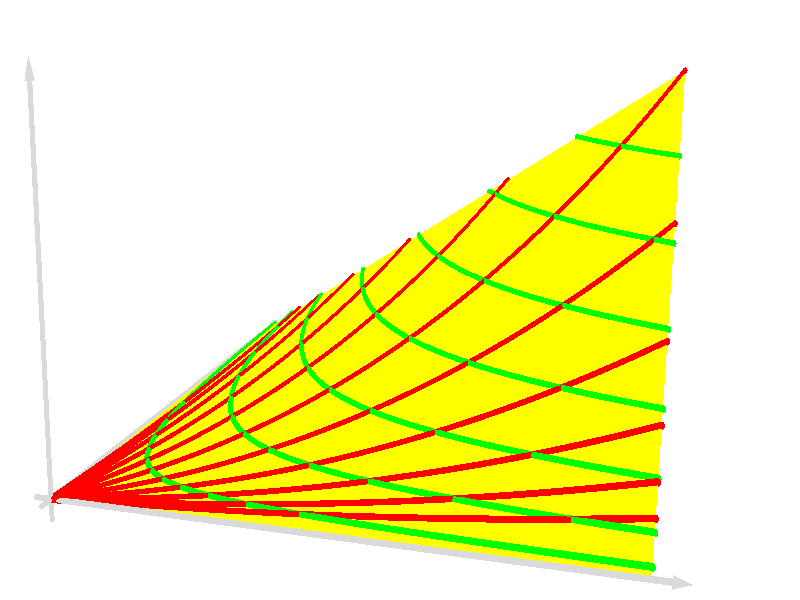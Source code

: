 #include "colors.inc"

#declare	axisthickness = 0.008;
#declare	arrowheadlength = 0.06;

#declare d = 0.01;
#declare nsteps = 100;

#declare xmax = 2;
#declare xstep = xmax / nsteps;
#declare ymax = 2;
#declare zmax = 1;
#declare ystep = ymax / nsteps;
#declare imagescale = 0.4;

camera {
        location <2.1, 1.3, -3.2>
        look_at <xmax/2, zmax/2-0.1, ymax/2-0.15>
        right 16/9 * x * imagescale
        up y * imagescale
}

light_source { <-10, 10, 10> color White }
sky_sphere {
        pigment {
                color <1,1,1>
        }
}

#macro arrow(from, to)
#declare dirvector = to - from;
#declare dirvector = arrowheadlength * vnormalize(dirvector);
        cylinder {
                from - dirvector,
                to   + dirvector,
                axisthickness
        }
        cone {
                to +     dirvector, 2 * axisthickness,
                to + 2 * dirvector, 0
        }
#end

union {
        arrow(<0, 0, 0>, <xmax, 0, 0>)
        arrow(<0, 0, 0>, <0, zmax, 0>)
        arrow(<0, 0, 0>, <0, 0, ymax>)
        sphere { <0, 0, 0>, axisthickness }
        pigment {
                color rgb<0.7, 0.7, 0.7>
        }
        finish {
                specular 0.9
                metallic
        }
}

#macro surfacepoint(xx, yy)
	<xx, 0.25 * xx * yy, yy>
#end

mesh {
#declare xx = 0;
#while (xx < xmax - xstep / 2)
#declare yy = 0;
#while (yy < ymax - ystep / 2)
	triangle {
		surfacepoint(xx,         yy        ),
		surfacepoint(xx + xstep, yy        ),
		surfacepoint(xx + xstep, yy + ystep)
	}
	triangle {
		surfacepoint(xx,         yy        ),
		surfacepoint(xx + xstep, yy + ystep),
		surfacepoint(xx        , yy + ystep)
	}
#declare yy = yy + ystep;
#end
#declare xx = xx + xstep;
#end
	pigment { color rgb <1, 1, 0> }
	finish {
		diffuse 0.7
		specular 0.9
		metallic
	}
}

#macro curvepoint(ss, tt)
	<ss * exp(tt), 0.25 * ss * ss, ss * exp(-tt)>
#end

union {
#declare s = 0.25;
#while (s < 2.1) 
#declare tmax = ln(2 / s);
#declare tmin = -tmax;
#declare tstep = (tmax - tmin) / 100;
#declare tt = tmin;
#while (tt < tmax - tstep/2)
	cylinder { curvepoint(s, tt), curvepoint(s, tt + tstep), d }
	sphere { curvepoint(s, tt), d }
	sphere { curvepoint(s, tt + tstep), d }
#declare tt = tt + tstep;
#end
#declare s = s + 0.25;
#end
	pigment { color rgb <0, 1, 0> }
	finish {
		specular 0.9
		metallic
	}
}

union {
#declare tt = -1.25;
#while (tt < 1.3) 
#declare smin = 0;
#if (tt > 0)
#declare smax = 2 / exp(tt);
#else
#declare smax = 2 / exp(-tt);
#end
#declare sstep = (smax - smin) / 100;
#declare ss = smin;
#while (ss < smax - sstep/2)
	cylinder { curvepoint(ss, tt), curvepoint(ss + sstep, tt), d }
	sphere { curvepoint(ss, tt), d }
	sphere { curvepoint(ss + sstep, tt), d }
#declare ss = ss + sstep;
#end
#declare tt = tt + 0.25;
#end
	pigment { color rgb <1, 0, 0> }
	finish {
		specular 0.9
		metallic
	}
}


